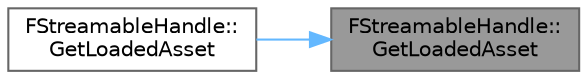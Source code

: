 digraph "FStreamableHandle::GetLoadedAsset"
{
 // INTERACTIVE_SVG=YES
 // LATEX_PDF_SIZE
  bgcolor="transparent";
  edge [fontname=Helvetica,fontsize=10,labelfontname=Helvetica,labelfontsize=10];
  node [fontname=Helvetica,fontsize=10,shape=box,height=0.2,width=0.4];
  rankdir="RL";
  Node1 [id="Node000001",label="FStreamableHandle::\lGetLoadedAsset",height=0.2,width=0.4,color="gray40", fillcolor="grey60", style="filled", fontcolor="black",tooltip="Returns first asset in requested asset list, if it's been successfully loaded."];
  Node1 -> Node2 [id="edge1_Node000001_Node000002",dir="back",color="steelblue1",style="solid",tooltip=" "];
  Node2 [id="Node000002",label="FStreamableHandle::\lGetLoadedAsset",height=0.2,width=0.4,color="grey40", fillcolor="white", style="filled",URL="$df/d25/structFStreamableHandle.html#acd696cca3dd532cafee0577defd05137",tooltip="Templated version of above."];
}
